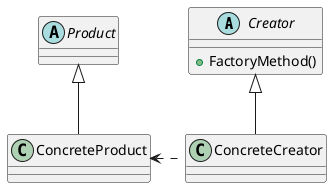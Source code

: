 @startuml
abstract class Creator{
    + FactoryMethod()
}
class ConcreteCreator
abstract class Product
class ConcreteProduct

ConcreteCreator -up-|> Creator
ConcreteProduct -up-|> Product
ConcreteCreator .left.> ConcreteProduct
@enduml
